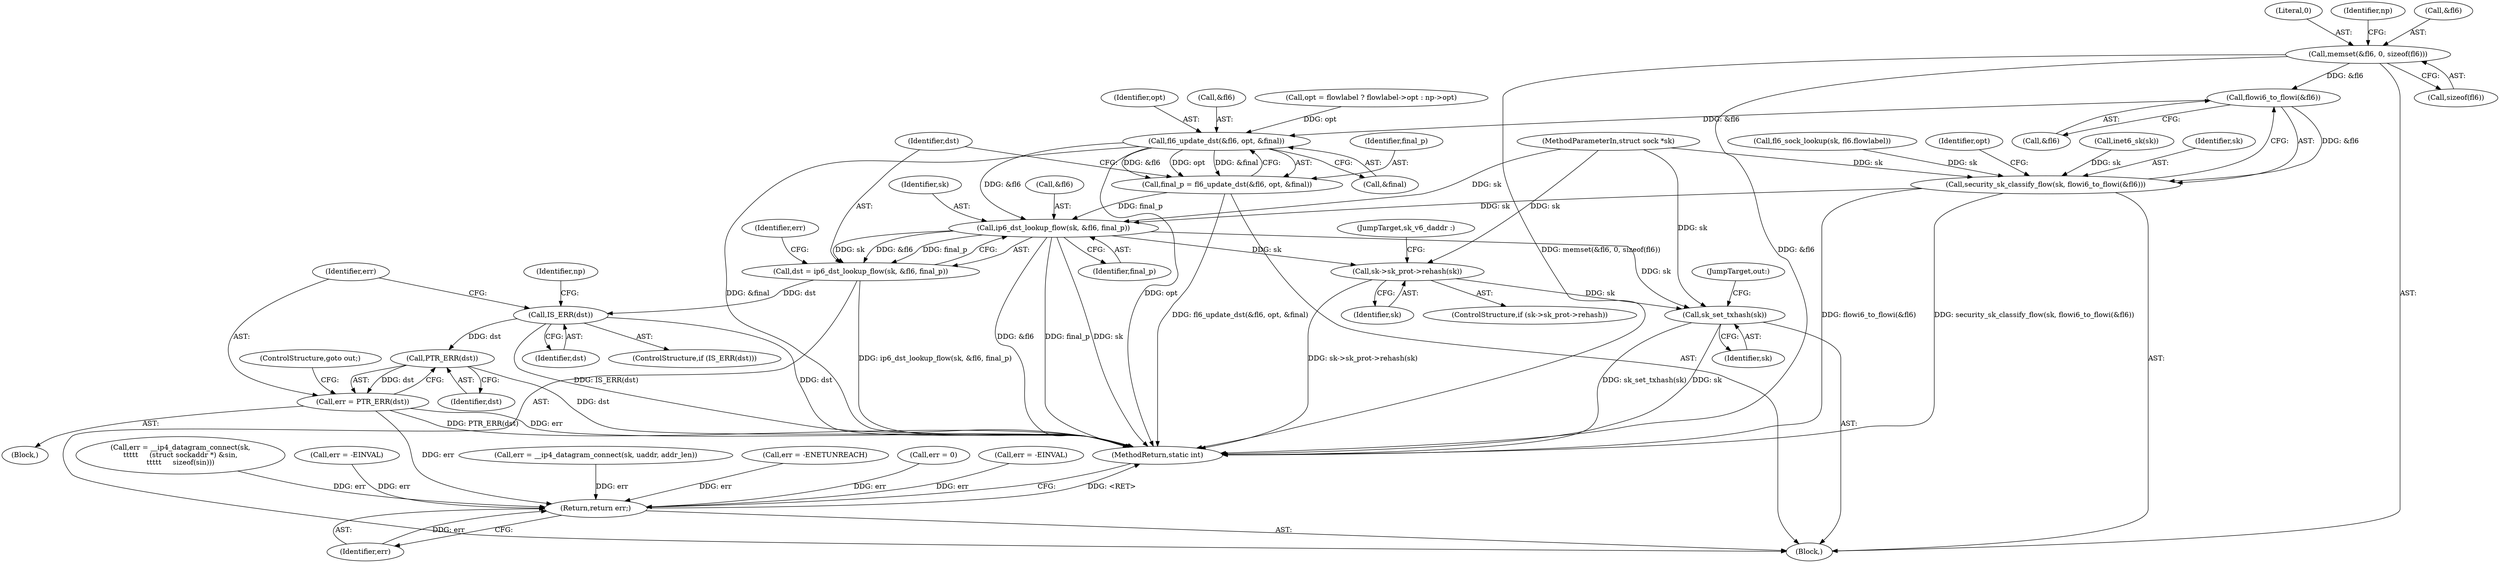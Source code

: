 digraph "0_linux_45f6fad84cc305103b28d73482b344d7f5b76f39_4@API" {
"1000173" [label="(Call,memset(&fl6, 0, sizeof(fl6)))"];
"1000503" [label="(Call,flowi6_to_flowi(&fl6))"];
"1000501" [label="(Call,security_sk_classify_flow(sk, flowi6_to_flowi(&fl6)))"];
"1000526" [label="(Call,ip6_dst_lookup_flow(sk, &fl6, final_p))"];
"1000524" [label="(Call,dst = ip6_dst_lookup_flow(sk, &fl6, final_p))"];
"1000535" [label="(Call,IS_ERR(dst))"];
"1000540" [label="(Call,PTR_ERR(dst))"];
"1000538" [label="(Call,err = PTR_ERR(dst))"];
"1000595" [label="(Return,return err;)"];
"1000581" [label="(Call,sk->sk_prot->rehash(sk))"];
"1000590" [label="(Call,sk_set_txhash(sk))"];
"1000518" [label="(Call,fl6_update_dst(&fl6, opt, &final))"];
"1000516" [label="(Call,final_p = fl6_update_dst(&fl6, opt, &final))"];
"1000539" [label="(Identifier,err)"];
"1000150" [label="(Call,err = __ip4_datagram_connect(sk, uaddr, addr_len))"];
"1000250" [label="(Call,err = -ENETUNREACH)"];
"1000596" [label="(Identifier,err)"];
"1000176" [label="(Literal,0)"];
"1000592" [label="(JumpTarget,out:)"];
"1000591" [label="(Identifier,sk)"];
"1000504" [label="(Call,&fl6)"];
"1000202" [label="(Call,fl6_sock_lookup(sk, fl6.flowlabel))"];
"1000516" [label="(Call,final_p = fl6_update_dst(&fl6, opt, &final))"];
"1000536" [label="(Identifier,dst)"];
"1000519" [label="(Call,&fl6)"];
"1000518" [label="(Call,fl6_update_dst(&fl6, opt, &final))"];
"1000525" [label="(Identifier,dst)"];
"1000542" [label="(ControlStructure,goto out;)"];
"1000177" [label="(Call,sizeof(fl6))"];
"1000532" [label="(Identifier,err)"];
"1000506" [label="(Call,opt = flowlabel ? flowlabel->opt : np->opt)"];
"1000541" [label="(Identifier,dst)"];
"1000537" [label="(Block,)"];
"1000597" [label="(MethodReturn,static int)"];
"1000105" [label="(MethodParameterIn,struct sock *sk)"];
"1000595" [label="(Return,return err;)"];
"1000535" [label="(Call,IS_ERR(dst))"];
"1000528" [label="(Call,&fl6)"];
"1000507" [label="(Identifier,opt)"];
"1000531" [label="(Call,err = 0)"];
"1000377" [label="(Call,err = -EINVAL)"];
"1000575" [label="(ControlStructure,if (sk->sk_prot->rehash))"];
"1000526" [label="(Call,ip6_dst_lookup_flow(sk, &fl6, final_p))"];
"1000521" [label="(Identifier,opt)"];
"1000534" [label="(ControlStructure,if (IS_ERR(dst)))"];
"1000590" [label="(Call,sk_set_txhash(sk))"];
"1000503" [label="(Call,flowi6_to_flowi(&fl6))"];
"1000583" [label="(JumpTarget,sk_v6_daddr :)"];
"1000581" [label="(Call,sk->sk_prot->rehash(sk))"];
"1000522" [label="(Call,&final)"];
"1000547" [label="(Identifier,np)"];
"1000278" [label="(Call,err = __ip4_datagram_connect(sk,\n\t\t\t\t\t     (struct sockaddr *) &sin,\n\t\t\t\t\t     sizeof(sin)))"];
"1000582" [label="(Identifier,sk)"];
"1000123" [label="(Call,inet6_sk(sk))"];
"1000173" [label="(Call,memset(&fl6, 0, sizeof(fl6)))"];
"1000540" [label="(Call,PTR_ERR(dst))"];
"1000524" [label="(Call,dst = ip6_dst_lookup_flow(sk, &fl6, final_p))"];
"1000501" [label="(Call,security_sk_classify_flow(sk, flowi6_to_flowi(&fl6)))"];
"1000517" [label="(Identifier,final_p)"];
"1000538" [label="(Call,err = PTR_ERR(dst))"];
"1000527" [label="(Identifier,sk)"];
"1000108" [label="(Block,)"];
"1000530" [label="(Identifier,final_p)"];
"1000502" [label="(Identifier,sk)"];
"1000181" [label="(Identifier,np)"];
"1000174" [label="(Call,&fl6)"];
"1000411" [label="(Call,err = -EINVAL)"];
"1000173" -> "1000108"  [label="AST: "];
"1000173" -> "1000177"  [label="CFG: "];
"1000174" -> "1000173"  [label="AST: "];
"1000176" -> "1000173"  [label="AST: "];
"1000177" -> "1000173"  [label="AST: "];
"1000181" -> "1000173"  [label="CFG: "];
"1000173" -> "1000597"  [label="DDG: memset(&fl6, 0, sizeof(fl6))"];
"1000173" -> "1000597"  [label="DDG: &fl6"];
"1000173" -> "1000503"  [label="DDG: &fl6"];
"1000503" -> "1000501"  [label="AST: "];
"1000503" -> "1000504"  [label="CFG: "];
"1000504" -> "1000503"  [label="AST: "];
"1000501" -> "1000503"  [label="CFG: "];
"1000503" -> "1000501"  [label="DDG: &fl6"];
"1000503" -> "1000518"  [label="DDG: &fl6"];
"1000501" -> "1000108"  [label="AST: "];
"1000502" -> "1000501"  [label="AST: "];
"1000507" -> "1000501"  [label="CFG: "];
"1000501" -> "1000597"  [label="DDG: flowi6_to_flowi(&fl6)"];
"1000501" -> "1000597"  [label="DDG: security_sk_classify_flow(sk, flowi6_to_flowi(&fl6))"];
"1000202" -> "1000501"  [label="DDG: sk"];
"1000123" -> "1000501"  [label="DDG: sk"];
"1000105" -> "1000501"  [label="DDG: sk"];
"1000501" -> "1000526"  [label="DDG: sk"];
"1000526" -> "1000524"  [label="AST: "];
"1000526" -> "1000530"  [label="CFG: "];
"1000527" -> "1000526"  [label="AST: "];
"1000528" -> "1000526"  [label="AST: "];
"1000530" -> "1000526"  [label="AST: "];
"1000524" -> "1000526"  [label="CFG: "];
"1000526" -> "1000597"  [label="DDG: &fl6"];
"1000526" -> "1000597"  [label="DDG: final_p"];
"1000526" -> "1000597"  [label="DDG: sk"];
"1000526" -> "1000524"  [label="DDG: sk"];
"1000526" -> "1000524"  [label="DDG: &fl6"];
"1000526" -> "1000524"  [label="DDG: final_p"];
"1000105" -> "1000526"  [label="DDG: sk"];
"1000518" -> "1000526"  [label="DDG: &fl6"];
"1000516" -> "1000526"  [label="DDG: final_p"];
"1000526" -> "1000581"  [label="DDG: sk"];
"1000526" -> "1000590"  [label="DDG: sk"];
"1000524" -> "1000108"  [label="AST: "];
"1000525" -> "1000524"  [label="AST: "];
"1000532" -> "1000524"  [label="CFG: "];
"1000524" -> "1000597"  [label="DDG: ip6_dst_lookup_flow(sk, &fl6, final_p)"];
"1000524" -> "1000535"  [label="DDG: dst"];
"1000535" -> "1000534"  [label="AST: "];
"1000535" -> "1000536"  [label="CFG: "];
"1000536" -> "1000535"  [label="AST: "];
"1000539" -> "1000535"  [label="CFG: "];
"1000547" -> "1000535"  [label="CFG: "];
"1000535" -> "1000597"  [label="DDG: dst"];
"1000535" -> "1000597"  [label="DDG: IS_ERR(dst)"];
"1000535" -> "1000540"  [label="DDG: dst"];
"1000540" -> "1000538"  [label="AST: "];
"1000540" -> "1000541"  [label="CFG: "];
"1000541" -> "1000540"  [label="AST: "];
"1000538" -> "1000540"  [label="CFG: "];
"1000540" -> "1000597"  [label="DDG: dst"];
"1000540" -> "1000538"  [label="DDG: dst"];
"1000538" -> "1000537"  [label="AST: "];
"1000539" -> "1000538"  [label="AST: "];
"1000542" -> "1000538"  [label="CFG: "];
"1000538" -> "1000597"  [label="DDG: PTR_ERR(dst)"];
"1000538" -> "1000597"  [label="DDG: err"];
"1000538" -> "1000595"  [label="DDG: err"];
"1000595" -> "1000108"  [label="AST: "];
"1000595" -> "1000596"  [label="CFG: "];
"1000596" -> "1000595"  [label="AST: "];
"1000597" -> "1000595"  [label="CFG: "];
"1000595" -> "1000597"  [label="DDG: <RET>"];
"1000596" -> "1000595"  [label="DDG: err"];
"1000250" -> "1000595"  [label="DDG: err"];
"1000150" -> "1000595"  [label="DDG: err"];
"1000411" -> "1000595"  [label="DDG: err"];
"1000377" -> "1000595"  [label="DDG: err"];
"1000531" -> "1000595"  [label="DDG: err"];
"1000278" -> "1000595"  [label="DDG: err"];
"1000581" -> "1000575"  [label="AST: "];
"1000581" -> "1000582"  [label="CFG: "];
"1000582" -> "1000581"  [label="AST: "];
"1000583" -> "1000581"  [label="CFG: "];
"1000581" -> "1000597"  [label="DDG: sk->sk_prot->rehash(sk)"];
"1000105" -> "1000581"  [label="DDG: sk"];
"1000581" -> "1000590"  [label="DDG: sk"];
"1000590" -> "1000108"  [label="AST: "];
"1000590" -> "1000591"  [label="CFG: "];
"1000591" -> "1000590"  [label="AST: "];
"1000592" -> "1000590"  [label="CFG: "];
"1000590" -> "1000597"  [label="DDG: sk_set_txhash(sk)"];
"1000590" -> "1000597"  [label="DDG: sk"];
"1000105" -> "1000590"  [label="DDG: sk"];
"1000518" -> "1000516"  [label="AST: "];
"1000518" -> "1000522"  [label="CFG: "];
"1000519" -> "1000518"  [label="AST: "];
"1000521" -> "1000518"  [label="AST: "];
"1000522" -> "1000518"  [label="AST: "];
"1000516" -> "1000518"  [label="CFG: "];
"1000518" -> "1000597"  [label="DDG: &final"];
"1000518" -> "1000597"  [label="DDG: opt"];
"1000518" -> "1000516"  [label="DDG: &fl6"];
"1000518" -> "1000516"  [label="DDG: opt"];
"1000518" -> "1000516"  [label="DDG: &final"];
"1000506" -> "1000518"  [label="DDG: opt"];
"1000516" -> "1000108"  [label="AST: "];
"1000517" -> "1000516"  [label="AST: "];
"1000525" -> "1000516"  [label="CFG: "];
"1000516" -> "1000597"  [label="DDG: fl6_update_dst(&fl6, opt, &final)"];
}
